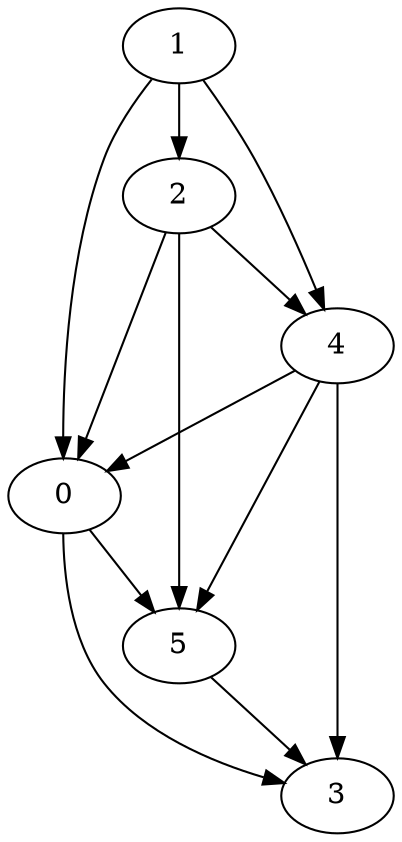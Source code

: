 digraph G {
0 [x=2, y=166];
1 [x=-451, y=-161];
2 [x=-356, y=91];
3 [x=333, y=79];
4 [x=-88, y=-139];
5 [x=431, y=-83];
0->3  [weight=4];
0->5  [weight=10];
1->2  [weight=11];
1->4  [weight=0];
1->0  [weight=-10];
2->0  [weight=11];
2->4  [weight=10];
2->5  [weight=4];
4->5  [weight=-2];
4->0  [weight=1];
4->3  [weight=15];
5->3  [weight=-9];
}
